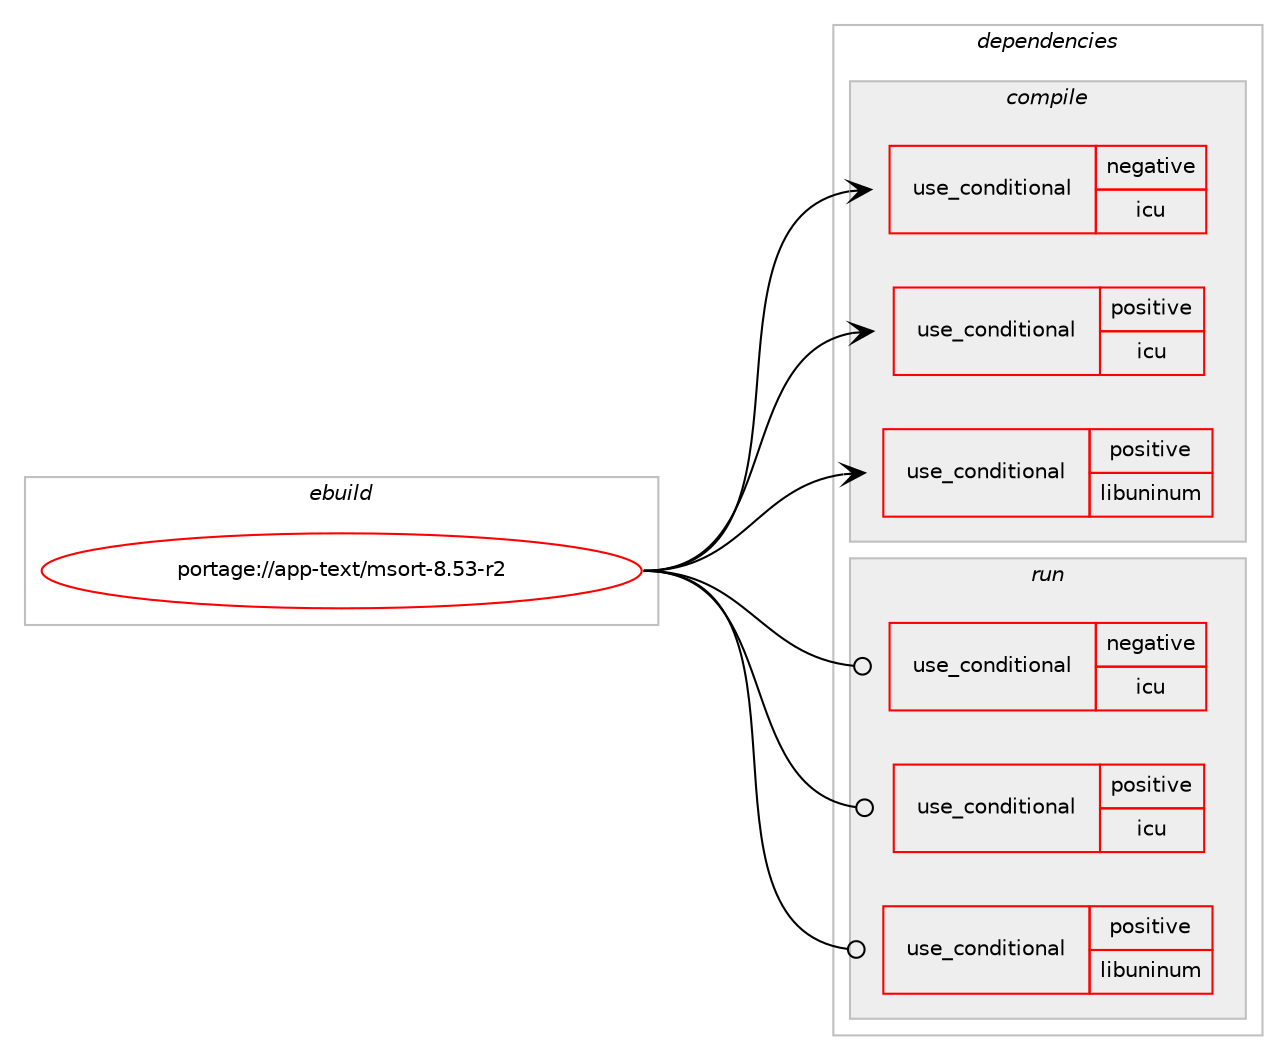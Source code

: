 digraph prolog {

# *************
# Graph options
# *************

newrank=true;
concentrate=true;
compound=true;
graph [rankdir=LR,fontname=Helvetica,fontsize=10,ranksep=1.5];#, ranksep=2.5, nodesep=0.2];
edge  [arrowhead=vee];
node  [fontname=Helvetica,fontsize=10];

# **********
# The ebuild
# **********

subgraph cluster_leftcol {
color=gray;
rank=same;
label=<<i>ebuild</i>>;
id [label="portage://app-text/msort-8.53-r2", color=red, width=4, href="../app-text/msort-8.53-r2.svg"];
}

# ****************
# The dependencies
# ****************

subgraph cluster_midcol {
color=gray;
label=<<i>dependencies</i>>;
subgraph cluster_compile {
fillcolor="#eeeeee";
style=filled;
label=<<i>compile</i>>;
subgraph cond14892 {
dependency25254 [label=<<TABLE BORDER="0" CELLBORDER="1" CELLSPACING="0" CELLPADDING="4"><TR><TD ROWSPAN="3" CELLPADDING="10">use_conditional</TD></TR><TR><TD>negative</TD></TR><TR><TD>icu</TD></TR></TABLE>>, shape=none, color=red];
# *** BEGIN UNKNOWN DEPENDENCY TYPE (TODO) ***
# dependency25254 -> package_dependency(portage://app-text/msort-8.53-r2,install,no,dev-libs,libutf8proc,none,[,,],any_same_slot,[])
# *** END UNKNOWN DEPENDENCY TYPE (TODO) ***

}
id:e -> dependency25254:w [weight=20,style="solid",arrowhead="vee"];
subgraph cond14893 {
dependency25255 [label=<<TABLE BORDER="0" CELLBORDER="1" CELLSPACING="0" CELLPADDING="4"><TR><TD ROWSPAN="3" CELLPADDING="10">use_conditional</TD></TR><TR><TD>positive</TD></TR><TR><TD>icu</TD></TR></TABLE>>, shape=none, color=red];
# *** BEGIN UNKNOWN DEPENDENCY TYPE (TODO) ***
# dependency25255 -> package_dependency(portage://app-text/msort-8.53-r2,install,no,dev-libs,icu,none,[,,],any_same_slot,[])
# *** END UNKNOWN DEPENDENCY TYPE (TODO) ***

}
id:e -> dependency25255:w [weight=20,style="solid",arrowhead="vee"];
subgraph cond14894 {
dependency25256 [label=<<TABLE BORDER="0" CELLBORDER="1" CELLSPACING="0" CELLPADDING="4"><TR><TD ROWSPAN="3" CELLPADDING="10">use_conditional</TD></TR><TR><TD>positive</TD></TR><TR><TD>libuninum</TD></TR></TABLE>>, shape=none, color=red];
# *** BEGIN UNKNOWN DEPENDENCY TYPE (TODO) ***
# dependency25256 -> package_dependency(portage://app-text/msort-8.53-r2,install,no,dev-libs,libuninum,none,[,,],any_same_slot,[])
# *** END UNKNOWN DEPENDENCY TYPE (TODO) ***

}
id:e -> dependency25256:w [weight=20,style="solid",arrowhead="vee"];
# *** BEGIN UNKNOWN DEPENDENCY TYPE (TODO) ***
# id -> package_dependency(portage://app-text/msort-8.53-r2,install,no,dev-libs,tre,none,[,,],[],[])
# *** END UNKNOWN DEPENDENCY TYPE (TODO) ***

}
subgraph cluster_compileandrun {
fillcolor="#eeeeee";
style=filled;
label=<<i>compile and run</i>>;
}
subgraph cluster_run {
fillcolor="#eeeeee";
style=filled;
label=<<i>run</i>>;
subgraph cond14895 {
dependency25257 [label=<<TABLE BORDER="0" CELLBORDER="1" CELLSPACING="0" CELLPADDING="4"><TR><TD ROWSPAN="3" CELLPADDING="10">use_conditional</TD></TR><TR><TD>negative</TD></TR><TR><TD>icu</TD></TR></TABLE>>, shape=none, color=red];
# *** BEGIN UNKNOWN DEPENDENCY TYPE (TODO) ***
# dependency25257 -> package_dependency(portage://app-text/msort-8.53-r2,run,no,dev-libs,libutf8proc,none,[,,],any_same_slot,[])
# *** END UNKNOWN DEPENDENCY TYPE (TODO) ***

}
id:e -> dependency25257:w [weight=20,style="solid",arrowhead="odot"];
subgraph cond14896 {
dependency25258 [label=<<TABLE BORDER="0" CELLBORDER="1" CELLSPACING="0" CELLPADDING="4"><TR><TD ROWSPAN="3" CELLPADDING="10">use_conditional</TD></TR><TR><TD>positive</TD></TR><TR><TD>icu</TD></TR></TABLE>>, shape=none, color=red];
# *** BEGIN UNKNOWN DEPENDENCY TYPE (TODO) ***
# dependency25258 -> package_dependency(portage://app-text/msort-8.53-r2,run,no,dev-libs,icu,none,[,,],any_same_slot,[])
# *** END UNKNOWN DEPENDENCY TYPE (TODO) ***

}
id:e -> dependency25258:w [weight=20,style="solid",arrowhead="odot"];
subgraph cond14897 {
dependency25259 [label=<<TABLE BORDER="0" CELLBORDER="1" CELLSPACING="0" CELLPADDING="4"><TR><TD ROWSPAN="3" CELLPADDING="10">use_conditional</TD></TR><TR><TD>positive</TD></TR><TR><TD>libuninum</TD></TR></TABLE>>, shape=none, color=red];
# *** BEGIN UNKNOWN DEPENDENCY TYPE (TODO) ***
# dependency25259 -> package_dependency(portage://app-text/msort-8.53-r2,run,no,dev-libs,libuninum,none,[,,],any_same_slot,[])
# *** END UNKNOWN DEPENDENCY TYPE (TODO) ***

}
id:e -> dependency25259:w [weight=20,style="solid",arrowhead="odot"];
# *** BEGIN UNKNOWN DEPENDENCY TYPE (TODO) ***
# id -> package_dependency(portage://app-text/msort-8.53-r2,run,no,dev-libs,tre,none,[,,],[],[])
# *** END UNKNOWN DEPENDENCY TYPE (TODO) ***

}
}

# **************
# The candidates
# **************

subgraph cluster_choices {
rank=same;
color=gray;
label=<<i>candidates</i>>;

}

}
